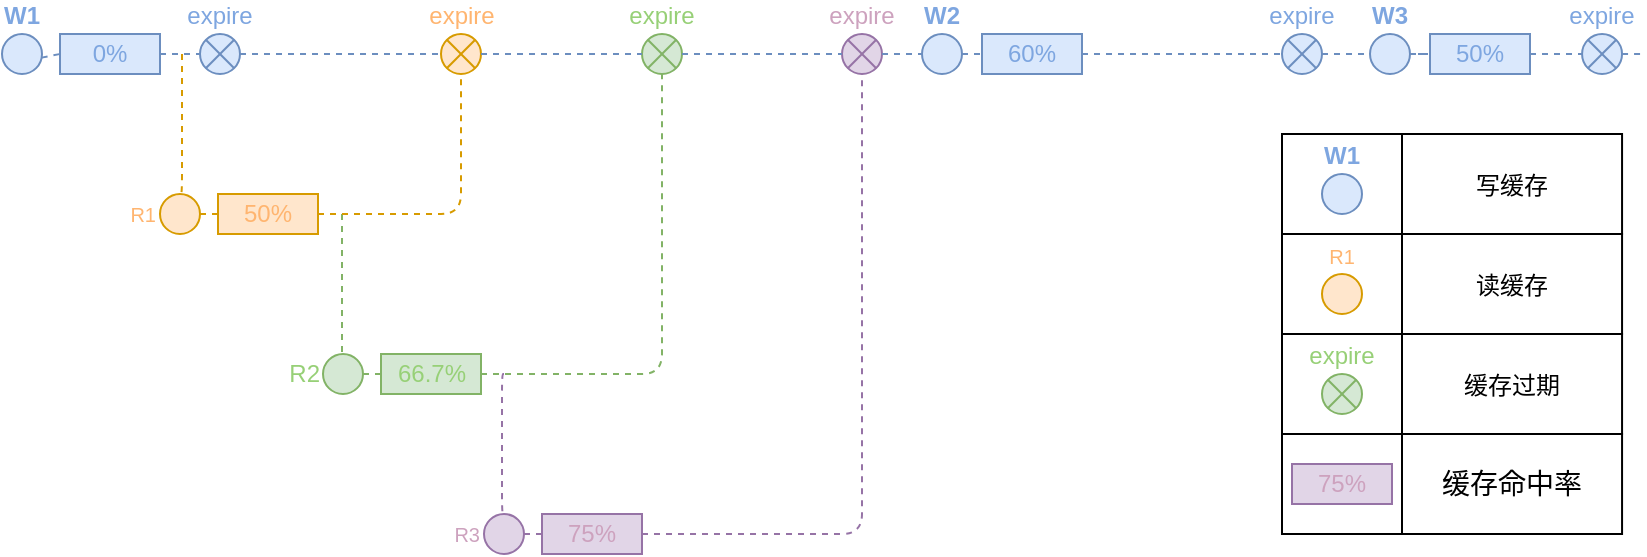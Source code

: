 <mxfile version="17.1.2" type="github">
  <diagram id="yPxyJZ8AM_hMuL3Unpa9" name="gitflow">
    <mxGraphModel dx="948" dy="529" grid="1" gridSize="10" guides="1" tooltips="1" connect="1" arrows="1" fold="1" page="1" pageScale="1" pageWidth="850" pageHeight="1100" math="0" shadow="0">
      <root>
        <mxCell id="0" />
        <mxCell id="1" parent="0" />
        <mxCell id="3rDfnHJsxuXhCNC1LLwp-324" value="" style="whiteSpace=wrap;html=1;rounded=0;shadow=0;strokeWidth=1;fontSize=14" vertex="1" parent="1">
          <mxGeometry x="670" y="270" width="60" height="50" as="geometry" />
        </mxCell>
        <mxCell id="3rDfnHJsxuXhCNC1LLwp-325" value="缓存命中率" style="whiteSpace=wrap;html=1;rounded=0;shadow=0;strokeWidth=1;fontSize=14" vertex="1" parent="1">
          <mxGeometry x="730" y="270" width="110.03" height="50" as="geometry" />
        </mxCell>
        <mxCell id="3rDfnHJsxuXhCNC1LLwp-326" value="" style="whiteSpace=wrap;html=1;rounded=0;shadow=0;strokeWidth=1;fontSize=14" vertex="1" parent="1">
          <mxGeometry x="670" y="220" width="60" height="50" as="geometry" />
        </mxCell>
        <mxCell id="3rDfnHJsxuXhCNC1LLwp-327" value="&lt;span style=&quot;font-size: 12px&quot;&gt;缓存过期&lt;/span&gt;" style="whiteSpace=wrap;html=1;rounded=0;shadow=0;strokeWidth=1;fontSize=14" vertex="1" parent="1">
          <mxGeometry x="730" y="220" width="110.03" height="50" as="geometry" />
        </mxCell>
        <mxCell id="3rDfnHJsxuXhCNC1LLwp-328" value="" style="whiteSpace=wrap;html=1;rounded=0;shadow=0;strokeWidth=1;fontSize=14" vertex="1" parent="1">
          <mxGeometry x="670" y="170" width="60" height="50" as="geometry" />
        </mxCell>
        <mxCell id="3rDfnHJsxuXhCNC1LLwp-329" value="&lt;span style=&quot;font-size: 12px&quot;&gt;读缓存&lt;/span&gt;" style="whiteSpace=wrap;html=1;rounded=0;shadow=0;strokeWidth=1;fontSize=14" vertex="1" parent="1">
          <mxGeometry x="730" y="170" width="110.03" height="50" as="geometry" />
        </mxCell>
        <mxCell id="3rDfnHJsxuXhCNC1LLwp-330" value="" style="whiteSpace=wrap;html=1;rounded=0;shadow=0;strokeWidth=1;fontSize=14" vertex="1" parent="1">
          <mxGeometry x="670" y="120" width="60" height="50" as="geometry" />
        </mxCell>
        <mxCell id="3rDfnHJsxuXhCNC1LLwp-331" value="&lt;span style=&quot;font-size: 12px&quot;&gt;写缓存&lt;/span&gt;" style="whiteSpace=wrap;html=1;rounded=0;shadow=0;strokeWidth=1;fontSize=14" vertex="1" parent="1">
          <mxGeometry x="730" y="120" width="110.03" height="50" as="geometry" />
        </mxCell>
        <mxCell id="3" value="" style="endArrow=none;dashed=1;html=1;fillColor=#dae8fc;strokeColor=#6c8ebf;exitX=1;exitY=0.5;exitDx=0;exitDy=0;startArrow=none;" parent="1" source="3rDfnHJsxuXhCNC1LLwp-306" edge="1">
          <mxGeometry width="50" height="50" relative="1" as="geometry">
            <mxPoint x="780" y="80" as="sourcePoint" />
            <mxPoint x="740" y="80" as="targetPoint" />
          </mxGeometry>
        </mxCell>
        <mxCell id="4" value="W1" style="ellipse;whiteSpace=wrap;html=1;aspect=fixed;fillColor=#dae8fc;strokeColor=#6c8ebf;fontStyle=1;labelPosition=center;verticalLabelPosition=top;align=center;verticalAlign=bottom;fontColor=#7EA6E0;" parent="1" vertex="1">
          <mxGeometry x="30" y="70" width="20" height="20" as="geometry" />
        </mxCell>
        <mxCell id="25" value="R2" style="ellipse;whiteSpace=wrap;html=1;aspect=fixed;fillColor=#d5e8d4;strokeColor=#82b366;labelPosition=left;verticalLabelPosition=middle;align=right;verticalAlign=middle;fontColor=#97D077;" parent="1" vertex="1">
          <mxGeometry x="190.5" y="230" width="20" height="20" as="geometry" />
        </mxCell>
        <mxCell id="26" style="edgeStyle=orthogonalEdgeStyle;rounded=1;orthogonalLoop=1;jettySize=auto;html=1;dashed=1;endArrow=none;endFill=0;fillColor=#d5e8d4;strokeColor=#82b366;entryX=0.5;entryY=0;entryDx=0;entryDy=0;" parent="1" target="25" edge="1">
          <mxGeometry relative="1" as="geometry">
            <mxPoint x="677" y="210" as="targetPoint" />
            <mxPoint x="200" y="160" as="sourcePoint" />
            <Array as="points">
              <mxPoint x="200" y="230" />
            </Array>
          </mxGeometry>
        </mxCell>
        <mxCell id="44" style="edgeStyle=orthogonalEdgeStyle;rounded=1;orthogonalLoop=1;jettySize=auto;html=1;dashed=1;endArrow=none;endFill=0;fontSize=10;fontColor=#FFB570;fillColor=#ffe6cc;strokeColor=#d79b00;entryX=0.5;entryY=0;entryDx=0;entryDy=0;" parent="1" target="39" edge="1">
          <mxGeometry relative="1" as="geometry">
            <Array as="points">
              <mxPoint x="120" y="150" />
            </Array>
            <mxPoint x="120" y="80" as="sourcePoint" />
          </mxGeometry>
        </mxCell>
        <mxCell id="39" value="R1" style="ellipse;whiteSpace=wrap;html=1;aspect=fixed;fontSize=10;labelPosition=left;verticalLabelPosition=middle;align=right;verticalAlign=middle;fillColor=#ffe6cc;strokeColor=#d79b00;fontColor=#FFB570;" parent="1" vertex="1">
          <mxGeometry x="109.0" y="150" width="20" height="20" as="geometry" />
        </mxCell>
        <mxCell id="65" value="R3" style="ellipse;whiteSpace=wrap;html=1;aspect=fixed;fontSize=10;fillColor=#e1d5e7;strokeColor=#9673a6;labelPosition=left;verticalLabelPosition=middle;align=right;verticalAlign=middle;fontColor=#CDA2BE;" parent="1" vertex="1">
          <mxGeometry x="271" y="310" width="20" height="20" as="geometry" />
        </mxCell>
        <mxCell id="116" style="edgeStyle=orthogonalEdgeStyle;rounded=1;orthogonalLoop=1;jettySize=auto;html=1;dashed=1;endArrow=none;endFill=0;fontSize=12;fontColor=#FFB570;fillColor=#e1d5e7;strokeColor=#9673a6;entryX=0.5;entryY=0;entryDx=0;entryDy=0;" parent="1" target="65" edge="1">
          <mxGeometry relative="1" as="geometry">
            <mxPoint x="281" y="240" as="sourcePoint" />
            <mxPoint x="206.97" y="320" as="targetPoint" />
            <Array as="points">
              <mxPoint x="280" y="240" />
              <mxPoint x="280" y="310" />
            </Array>
          </mxGeometry>
        </mxCell>
        <mxCell id="3rDfnHJsxuXhCNC1LLwp-267" value="expire" style="shape=sumEllipse;perimeter=ellipsePerimeter;whiteSpace=wrap;html=1;backgroundOutline=1;labelPosition=center;verticalLabelPosition=top;align=center;verticalAlign=bottom;fillColor=#dae8fc;strokeColor=#6c8ebf;fontColor=#7EA6E0;" vertex="1" parent="1">
          <mxGeometry x="129.0" y="70" width="20" height="20" as="geometry" />
        </mxCell>
        <mxCell id="3rDfnHJsxuXhCNC1LLwp-268" value="" style="endArrow=none;dashed=1;html=1;fillColor=#dae8fc;strokeColor=#6c8ebf;labelPosition=center;verticalLabelPosition=top;align=center;verticalAlign=bottom;fontSize=6;startArrow=none;" edge="1" parent="1" source="3rDfnHJsxuXhCNC1LLwp-296" target="3rDfnHJsxuXhCNC1LLwp-267">
          <mxGeometry width="50" height="50" relative="1" as="geometry">
            <mxPoint x="50" y="80" as="sourcePoint" />
            <mxPoint x="640" y="80" as="targetPoint" />
            <Array as="points" />
          </mxGeometry>
        </mxCell>
        <mxCell id="3rDfnHJsxuXhCNC1LLwp-270" value="" style="edgeStyle=orthogonalEdgeStyle;rounded=1;orthogonalLoop=1;jettySize=auto;html=1;dashed=1;endArrow=none;endFill=0;fontSize=12;fontColor=#FFB570;fillColor=#ffe6cc;strokeColor=#d79b00;startArrow=none;" edge="1" parent="1" source="42" target="3rDfnHJsxuXhCNC1LLwp-269">
          <mxGeometry relative="1" as="geometry">
            <mxPoint x="100" y="140" as="sourcePoint" />
            <mxPoint x="434.66" y="160" as="targetPoint" />
            <Array as="points" />
          </mxGeometry>
        </mxCell>
        <mxCell id="3rDfnHJsxuXhCNC1LLwp-274" value="" style="edgeStyle=orthogonalEdgeStyle;rounded=1;orthogonalLoop=1;jettySize=auto;html=1;dashed=1;endArrow=none;endFill=0;fillColor=#d5e8d4;strokeColor=#82b366;startArrow=none;entryX=0.5;entryY=1;entryDx=0;entryDy=0;" edge="1" parent="1" source="24" target="3rDfnHJsxuXhCNC1LLwp-273">
          <mxGeometry relative="1" as="geometry">
            <mxPoint x="269.97" y="190" as="targetPoint" />
            <mxPoint x="150" y="190" as="sourcePoint" />
            <Array as="points">
              <mxPoint x="360" y="240" />
            </Array>
          </mxGeometry>
        </mxCell>
        <mxCell id="3rDfnHJsxuXhCNC1LLwp-278" value="" style="edgeStyle=orthogonalEdgeStyle;rounded=1;orthogonalLoop=1;jettySize=auto;html=1;dashed=1;endArrow=none;endFill=0;fontSize=12;fontColor=#FFB570;fillColor=#e1d5e7;strokeColor=#9673a6;startArrow=none;" edge="1" parent="1" source="86" target="3rDfnHJsxuXhCNC1LLwp-276">
          <mxGeometry relative="1" as="geometry">
            <mxPoint x="206.97" y="250" as="sourcePoint" />
            <mxPoint x="610" y="80" as="targetPoint" />
          </mxGeometry>
        </mxCell>
        <mxCell id="3rDfnHJsxuXhCNC1LLwp-269" value="expire" style="shape=sumEllipse;perimeter=ellipsePerimeter;whiteSpace=wrap;html=1;backgroundOutline=1;labelPosition=center;verticalLabelPosition=top;align=center;verticalAlign=bottom;fillColor=#ffe6cc;strokeColor=#d79b00;fontColor=#FFB570;" vertex="1" parent="1">
          <mxGeometry x="249.5" y="70" width="20" height="20" as="geometry" />
        </mxCell>
        <mxCell id="3rDfnHJsxuXhCNC1LLwp-279" value="" style="endArrow=none;dashed=1;html=1;fillColor=#dae8fc;strokeColor=#6c8ebf;startArrow=none;" edge="1" parent="1" source="3rDfnHJsxuXhCNC1LLwp-267" target="3rDfnHJsxuXhCNC1LLwp-269">
          <mxGeometry width="50" height="50" relative="1" as="geometry">
            <mxPoint x="140" y="80" as="sourcePoint" />
            <mxPoint x="640" y="80" as="targetPoint" />
            <Array as="points" />
          </mxGeometry>
        </mxCell>
        <mxCell id="3rDfnHJsxuXhCNC1LLwp-273" value="expire" style="shape=sumEllipse;perimeter=ellipsePerimeter;whiteSpace=wrap;html=1;backgroundOutline=1;labelPosition=center;verticalLabelPosition=top;align=center;verticalAlign=bottom;fillColor=#d5e8d4;strokeColor=#82b366;fontColor=#97D077;" vertex="1" parent="1">
          <mxGeometry x="350" y="70" width="20" height="20" as="geometry" />
        </mxCell>
        <mxCell id="3rDfnHJsxuXhCNC1LLwp-280" value="" style="endArrow=none;dashed=1;html=1;fillColor=#dae8fc;strokeColor=#6c8ebf;startArrow=none;" edge="1" parent="1" source="3rDfnHJsxuXhCNC1LLwp-269" target="3rDfnHJsxuXhCNC1LLwp-273">
          <mxGeometry width="50" height="50" relative="1" as="geometry">
            <mxPoint x="229.97" y="80" as="sourcePoint" />
            <mxPoint x="640" y="80" as="targetPoint" />
            <Array as="points" />
          </mxGeometry>
        </mxCell>
        <mxCell id="3rDfnHJsxuXhCNC1LLwp-276" value="expire" style="shape=sumEllipse;perimeter=ellipsePerimeter;whiteSpace=wrap;html=1;backgroundOutline=1;labelPosition=center;verticalLabelPosition=top;align=center;verticalAlign=bottom;fillColor=#e1d5e7;strokeColor=#9673a6;fontColor=#CDA2BE;" vertex="1" parent="1">
          <mxGeometry x="450" y="70" width="20" height="20" as="geometry" />
        </mxCell>
        <mxCell id="3rDfnHJsxuXhCNC1LLwp-281" value="" style="endArrow=none;dashed=1;html=1;fillColor=#dae8fc;strokeColor=#6c8ebf;startArrow=none;" edge="1" parent="1" source="3rDfnHJsxuXhCNC1LLwp-273" target="3rDfnHJsxuXhCNC1LLwp-276">
          <mxGeometry width="50" height="50" relative="1" as="geometry">
            <mxPoint x="330" y="80" as="sourcePoint" />
            <mxPoint x="640" y="80" as="targetPoint" />
            <Array as="points" />
          </mxGeometry>
        </mxCell>
        <mxCell id="3rDfnHJsxuXhCNC1LLwp-282" value="W1" style="ellipse;whiteSpace=wrap;html=1;aspect=fixed;fillColor=#dae8fc;strokeColor=#6c8ebf;fontStyle=1;labelPosition=center;verticalLabelPosition=top;align=center;verticalAlign=bottom;fontColor=#7EA6E0;" vertex="1" parent="1">
          <mxGeometry x="690" y="140" width="20" height="20" as="geometry" />
        </mxCell>
        <mxCell id="3rDfnHJsxuXhCNC1LLwp-284" value="R1" style="ellipse;whiteSpace=wrap;html=1;aspect=fixed;fontSize=10;labelPosition=center;verticalLabelPosition=top;align=center;verticalAlign=bottom;fillColor=#ffe6cc;strokeColor=#d79b00;fontColor=#FFB570;" vertex="1" parent="1">
          <mxGeometry x="690" y="190" width="20" height="20" as="geometry" />
        </mxCell>
        <mxCell id="3rDfnHJsxuXhCNC1LLwp-287" value="expire" style="shape=sumEllipse;perimeter=ellipsePerimeter;whiteSpace=wrap;html=1;backgroundOutline=1;labelPosition=center;verticalLabelPosition=top;align=center;verticalAlign=bottom;fillColor=#d5e8d4;strokeColor=#82b366;fontColor=#97D077;" vertex="1" parent="1">
          <mxGeometry x="690" y="240" width="20" height="20" as="geometry" />
        </mxCell>
        <mxCell id="3rDfnHJsxuXhCNC1LLwp-291" value="" style="endArrow=none;dashed=1;html=1;fillColor=#dae8fc;strokeColor=#6c8ebf;startArrow=none;" edge="1" parent="1" source="6">
          <mxGeometry width="50" height="50" relative="1" as="geometry">
            <mxPoint x="429.97" y="80" as="sourcePoint" />
            <mxPoint x="500" y="80" as="targetPoint" />
            <Array as="points" />
          </mxGeometry>
        </mxCell>
        <mxCell id="3rDfnHJsxuXhCNC1LLwp-296" value="0%" style="text;html=1;strokeColor=#6c8ebf;fillColor=#dae8fc;align=center;verticalAlign=middle;whiteSpace=wrap;rounded=0;fontColor=#7EA6E0;" vertex="1" parent="1">
          <mxGeometry x="59" y="70" width="50" height="20" as="geometry" />
        </mxCell>
        <mxCell id="3rDfnHJsxuXhCNC1LLwp-297" value="" style="endArrow=none;dashed=1;html=1;fillColor=#dae8fc;strokeColor=#6c8ebf;labelPosition=center;verticalLabelPosition=top;align=center;verticalAlign=bottom;fontSize=6;" edge="1" parent="1" source="4" target="3rDfnHJsxuXhCNC1LLwp-296">
          <mxGeometry width="50" height="50" relative="1" as="geometry">
            <mxPoint x="50" y="80" as="sourcePoint" />
            <mxPoint x="120" y="80" as="targetPoint" />
            <Array as="points" />
          </mxGeometry>
        </mxCell>
        <mxCell id="42" value="50%" style="text;html=1;strokeColor=#d79b00;fillColor=#ffe6cc;align=center;verticalAlign=middle;whiteSpace=wrap;rounded=0;fontSize=12;fontColor=#FFB570;" parent="1" vertex="1">
          <mxGeometry x="138.0" y="150" width="50" height="20" as="geometry" />
        </mxCell>
        <mxCell id="3rDfnHJsxuXhCNC1LLwp-300" value="" style="edgeStyle=orthogonalEdgeStyle;rounded=1;orthogonalLoop=1;jettySize=auto;html=1;dashed=1;endArrow=none;endFill=0;fontSize=12;fontColor=#FFB570;fillColor=#ffe6cc;strokeColor=#d79b00;" edge="1" parent="1" source="39" target="42">
          <mxGeometry relative="1" as="geometry">
            <mxPoint x="129" y="160" as="sourcePoint" />
            <mxPoint x="248.97" y="110" as="targetPoint" />
            <Array as="points">
              <mxPoint x="139" y="160" />
              <mxPoint x="139" y="160" />
            </Array>
          </mxGeometry>
        </mxCell>
        <mxCell id="24" value="66.7%" style="text;html=1;strokeColor=#82b366;fillColor=#d5e8d4;align=center;verticalAlign=middle;whiteSpace=wrap;rounded=0;fontColor=#97D077;" parent="1" vertex="1">
          <mxGeometry x="219.5" y="230" width="50" height="20" as="geometry" />
        </mxCell>
        <mxCell id="3rDfnHJsxuXhCNC1LLwp-301" value="" style="edgeStyle=orthogonalEdgeStyle;rounded=1;orthogonalLoop=1;jettySize=auto;html=1;dashed=1;endArrow=none;endFill=0;fillColor=#d5e8d4;strokeColor=#82b366;" edge="1" parent="1" source="25" target="24">
          <mxGeometry relative="1" as="geometry">
            <mxPoint x="380.5" y="140" as="targetPoint" />
            <mxPoint x="210.5" y="240" as="sourcePoint" />
            <Array as="points">
              <mxPoint x="220.5" y="240" />
              <mxPoint x="220.5" y="240" />
            </Array>
          </mxGeometry>
        </mxCell>
        <mxCell id="86" value="75%" style="text;html=1;strokeColor=#9673a6;fillColor=#e1d5e7;align=center;verticalAlign=middle;whiteSpace=wrap;rounded=0;fontColor=#CDA2BE;" parent="1" vertex="1">
          <mxGeometry x="300" y="310" width="50" height="20" as="geometry" />
        </mxCell>
        <mxCell id="3rDfnHJsxuXhCNC1LLwp-302" value="" style="edgeStyle=orthogonalEdgeStyle;rounded=1;orthogonalLoop=1;jettySize=auto;html=1;dashed=1;endArrow=none;endFill=0;fontSize=12;fontColor=#FFB570;fillColor=#e1d5e7;strokeColor=#9673a6;" edge="1" parent="1" source="65" target="86">
          <mxGeometry relative="1" as="geometry">
            <mxPoint x="291" y="320" as="sourcePoint" />
            <mxPoint x="504" y="160" as="targetPoint" />
            <Array as="points">
              <mxPoint x="304.03" y="320" />
              <mxPoint x="304.03" y="320" />
            </Array>
          </mxGeometry>
        </mxCell>
        <mxCell id="6" value="W2" style="ellipse;whiteSpace=wrap;html=1;aspect=fixed;fillColor=#dae8fc;strokeColor=#6c8ebf;fontStyle=1;labelPosition=center;verticalLabelPosition=top;align=center;verticalAlign=bottom;fontColor=#7EA6E0;" parent="1" vertex="1">
          <mxGeometry x="490" y="70" width="20" height="20" as="geometry" />
        </mxCell>
        <mxCell id="3rDfnHJsxuXhCNC1LLwp-303" value="" style="endArrow=none;dashed=1;html=1;fillColor=#dae8fc;strokeColor=#6c8ebf;startArrow=none;" edge="1" parent="1" source="3rDfnHJsxuXhCNC1LLwp-276" target="6">
          <mxGeometry width="50" height="50" relative="1" as="geometry">
            <mxPoint x="429.97" y="80" as="sourcePoint" />
            <mxPoint x="500" y="80" as="targetPoint" />
            <Array as="points" />
          </mxGeometry>
        </mxCell>
        <mxCell id="3rDfnHJsxuXhCNC1LLwp-304" value="60%" style="text;html=1;strokeColor=#6c8ebf;fillColor=#dae8fc;align=center;verticalAlign=middle;whiteSpace=wrap;rounded=0;fontColor=#7EA6E0;" vertex="1" parent="1">
          <mxGeometry x="520" y="70" width="50" height="20" as="geometry" />
        </mxCell>
        <mxCell id="3rDfnHJsxuXhCNC1LLwp-305" value="" style="endArrow=none;dashed=1;html=1;fillColor=#dae8fc;strokeColor=#6c8ebf;exitX=1;exitY=0.5;exitDx=0;exitDy=0;" edge="1" parent="1" source="6" target="3rDfnHJsxuXhCNC1LLwp-304">
          <mxGeometry width="50" height="50" relative="1" as="geometry">
            <mxPoint x="510" y="80" as="sourcePoint" />
            <mxPoint x="700" y="80" as="targetPoint" />
          </mxGeometry>
        </mxCell>
        <mxCell id="3rDfnHJsxuXhCNC1LLwp-306" value="expire" style="shape=sumEllipse;perimeter=ellipsePerimeter;whiteSpace=wrap;html=1;backgroundOutline=1;labelPosition=center;verticalLabelPosition=top;align=center;verticalAlign=bottom;fillColor=#dae8fc;strokeColor=#6c8ebf;fontColor=#7EA6E0;" vertex="1" parent="1">
          <mxGeometry x="670" y="70" width="20" height="20" as="geometry" />
        </mxCell>
        <mxCell id="3rDfnHJsxuXhCNC1LLwp-307" value="" style="endArrow=none;dashed=1;html=1;fillColor=#dae8fc;strokeColor=#6c8ebf;exitX=1;exitY=0.5;exitDx=0;exitDy=0;startArrow=none;" edge="1" parent="1" source="3rDfnHJsxuXhCNC1LLwp-304" target="3rDfnHJsxuXhCNC1LLwp-306">
          <mxGeometry width="50" height="50" relative="1" as="geometry">
            <mxPoint x="570" y="80" as="sourcePoint" />
            <mxPoint x="700" y="80" as="targetPoint" />
          </mxGeometry>
        </mxCell>
        <mxCell id="3rDfnHJsxuXhCNC1LLwp-308" value="" style="endArrow=none;dashed=1;html=1;fillColor=#dae8fc;strokeColor=#6c8ebf;exitX=1;exitY=0.5;exitDx=0;exitDy=0;startArrow=none;" edge="1" parent="1" source="3rDfnHJsxuXhCNC1LLwp-313">
          <mxGeometry width="50" height="50" relative="1" as="geometry">
            <mxPoint x="924" y="80" as="sourcePoint" />
            <mxPoint x="850" y="80" as="targetPoint" />
          </mxGeometry>
        </mxCell>
        <mxCell id="3rDfnHJsxuXhCNC1LLwp-309" value="" style="endArrow=none;dashed=1;html=1;fillColor=#dae8fc;strokeColor=#6c8ebf;startArrow=none;" edge="1" parent="1" source="3rDfnHJsxuXhCNC1LLwp-310">
          <mxGeometry width="50" height="50" relative="1" as="geometry">
            <mxPoint x="653.97" y="80" as="sourcePoint" />
            <mxPoint x="724" y="80" as="targetPoint" />
            <Array as="points" />
          </mxGeometry>
        </mxCell>
        <mxCell id="3rDfnHJsxuXhCNC1LLwp-310" value="W3" style="ellipse;whiteSpace=wrap;html=1;aspect=fixed;fillColor=#dae8fc;strokeColor=#6c8ebf;fontStyle=1;labelPosition=center;verticalLabelPosition=top;align=center;verticalAlign=bottom;fontColor=#7EA6E0;" vertex="1" parent="1">
          <mxGeometry x="714" y="70" width="20" height="20" as="geometry" />
        </mxCell>
        <mxCell id="3rDfnHJsxuXhCNC1LLwp-311" value="50%" style="text;html=1;strokeColor=#6c8ebf;fillColor=#dae8fc;align=center;verticalAlign=middle;whiteSpace=wrap;rounded=0;fontColor=#7EA6E0;" vertex="1" parent="1">
          <mxGeometry x="744" y="70" width="50" height="20" as="geometry" />
        </mxCell>
        <mxCell id="3rDfnHJsxuXhCNC1LLwp-312" value="" style="endArrow=none;dashed=1;html=1;fillColor=#dae8fc;strokeColor=#6c8ebf;exitX=1;exitY=0.5;exitDx=0;exitDy=0;" edge="1" parent="1" source="3rDfnHJsxuXhCNC1LLwp-310" target="3rDfnHJsxuXhCNC1LLwp-311">
          <mxGeometry width="50" height="50" relative="1" as="geometry">
            <mxPoint x="734" y="80" as="sourcePoint" />
            <mxPoint x="924" y="80" as="targetPoint" />
          </mxGeometry>
        </mxCell>
        <mxCell id="3rDfnHJsxuXhCNC1LLwp-313" value="expire" style="shape=sumEllipse;perimeter=ellipsePerimeter;whiteSpace=wrap;html=1;backgroundOutline=1;labelPosition=center;verticalLabelPosition=top;align=center;verticalAlign=bottom;fillColor=#dae8fc;strokeColor=#6c8ebf;fontColor=#7EA6E0;" vertex="1" parent="1">
          <mxGeometry x="820.03" y="70" width="20" height="20" as="geometry" />
        </mxCell>
        <mxCell id="3rDfnHJsxuXhCNC1LLwp-314" value="" style="endArrow=none;dashed=1;html=1;fillColor=#dae8fc;strokeColor=#6c8ebf;exitX=1;exitY=0.5;exitDx=0;exitDy=0;startArrow=none;" edge="1" parent="1" source="3rDfnHJsxuXhCNC1LLwp-311" target="3rDfnHJsxuXhCNC1LLwp-313">
          <mxGeometry width="50" height="50" relative="1" as="geometry">
            <mxPoint x="754" y="80" as="sourcePoint" />
            <mxPoint x="884" y="80" as="targetPoint" />
          </mxGeometry>
        </mxCell>
        <mxCell id="3rDfnHJsxuXhCNC1LLwp-339" value="75%" style="text;html=1;strokeColor=#9673a6;fillColor=#e1d5e7;align=center;verticalAlign=middle;whiteSpace=wrap;rounded=0;fontColor=#CDA2BE;" vertex="1" parent="1">
          <mxGeometry x="675" y="285" width="50" height="20" as="geometry" />
        </mxCell>
      </root>
    </mxGraphModel>
  </diagram>
</mxfile>
